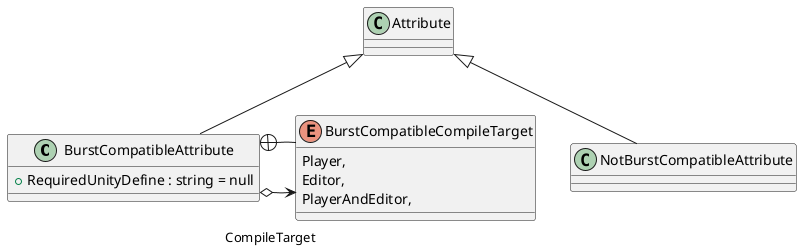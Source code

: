 @startuml
class BurstCompatibleAttribute {
    + RequiredUnityDefine : string = null
}
class NotBurstCompatibleAttribute {
}
enum BurstCompatibleCompileTarget {
    Player,
    Editor,
    PlayerAndEditor,
}
Attribute <|-- BurstCompatibleAttribute
BurstCompatibleAttribute o-> "CompileTarget" BurstCompatibleCompileTarget
Attribute <|-- NotBurstCompatibleAttribute
BurstCompatibleAttribute +-- BurstCompatibleCompileTarget
@enduml
